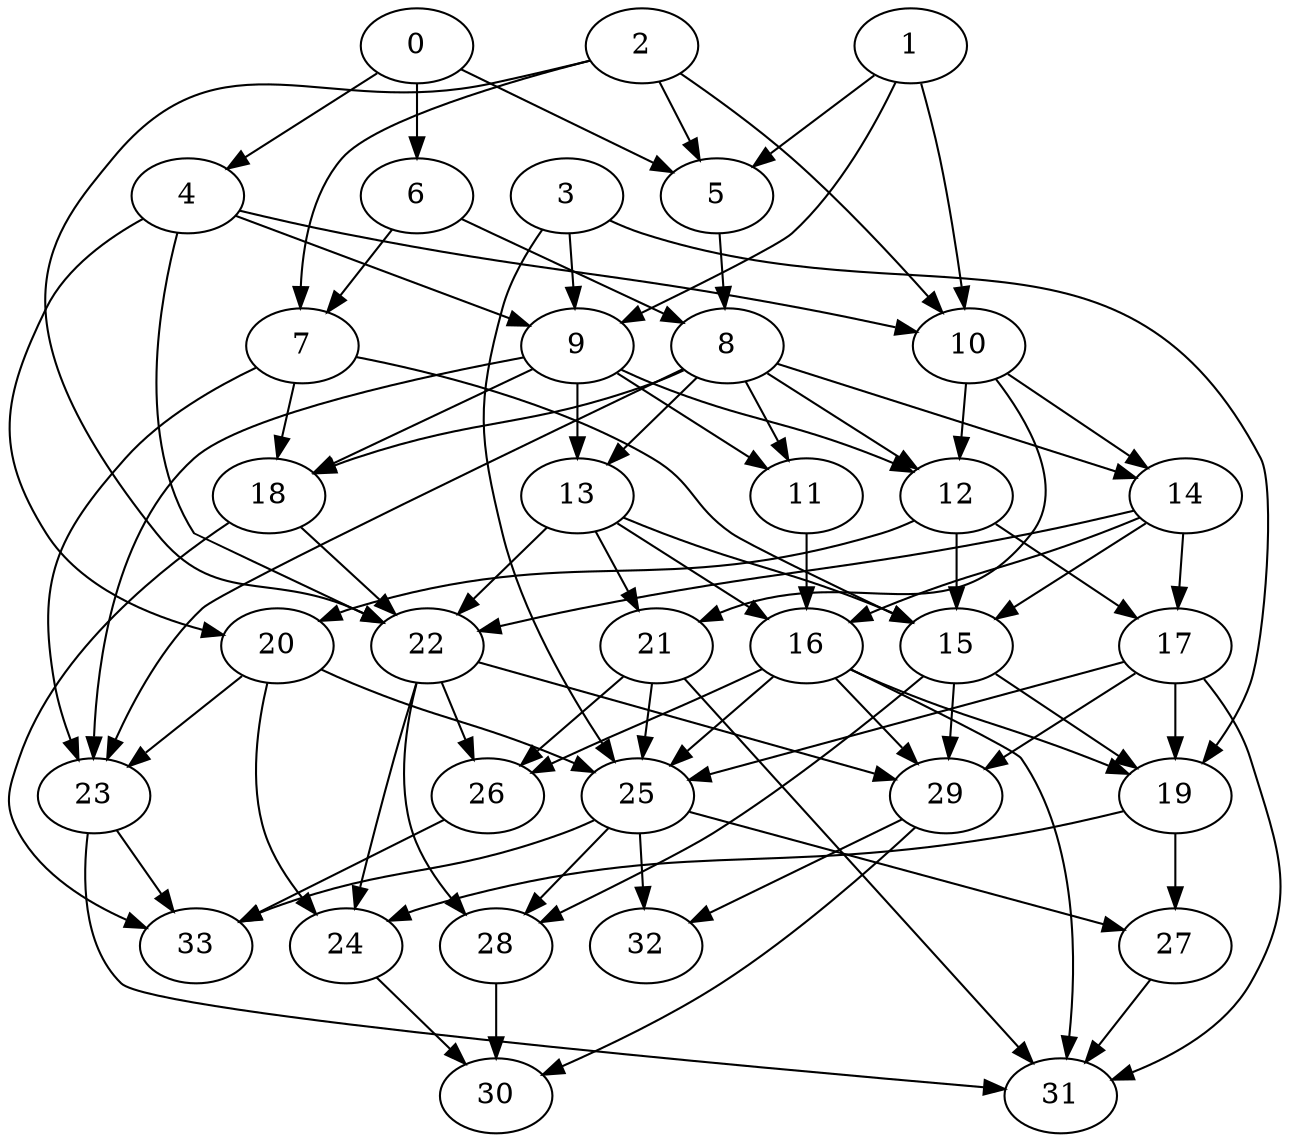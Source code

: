 digraph {
    25 -> 32;
    16 -> 29;
    4 -> 9;
    29 -> 32;
    22 -> 26;
    0 -> 5;
    14 -> 22;
    8 -> 18;
    28 -> 30;
    16 -> 31;
    14 -> 15;
    22 -> 28;
    8 -> 11;
    11 -> 16;
    25 -> 27;
    20 -> 24;
    12 -> 20;
    14 -> 17;
    9 -> 12;
    1 -> 10;
    13 -> 21;
    24 -> 30;
    16 -> 26;
    7 -> 23;
    21 -> 25;
    3 -> 19;
    23 -> 31;
    27 -> 31;
    19 -> 27;
    16 -> 19;
    12 -> 15;
    4 -> 20;
    23 -> 33;
    1 -> 5;
    13 -> 16;
    2 -> 22;
    25 -> 33;
    12 -> 17;
    4 -> 22;
    8 -> 13;
    17 -> 25;
    20 -> 23;
    14 -> 16;
    21 -> 31;
    3 -> 25;
    10 -> 12;
    1 -> 9;
    19 -> 24;
    10 -> 21;
    9 -> 23;
    25 -> 28;
    6 -> 8;
    15 -> 29;
    3 -> 9;
    20 -> 25;
    0 -> 4;
    10 -> 14;
    2 -> 10;
    17 -> 29;
    7 -> 18;
    29 -> 30;
    4 -> 10;
    21 -> 26;
    0 -> 6;
    9 -> 18;
    17 -> 31;
    26 -> 33;
    8 -> 12;
    22 -> 29;
    9 -> 11;
    2 -> 5;
    16 -> 25;
    18 -> 22;
    8 -> 14;
    9 -> 13;
    2 -> 7;
    8 -> 23;
    6 -> 7;
    13 -> 22;
    15 -> 19;
    7 -> 15;
    15 -> 28;
    18 -> 33;
    5 -> 8;
    22 -> 24;
    17 -> 19;
    13 -> 15;
}
